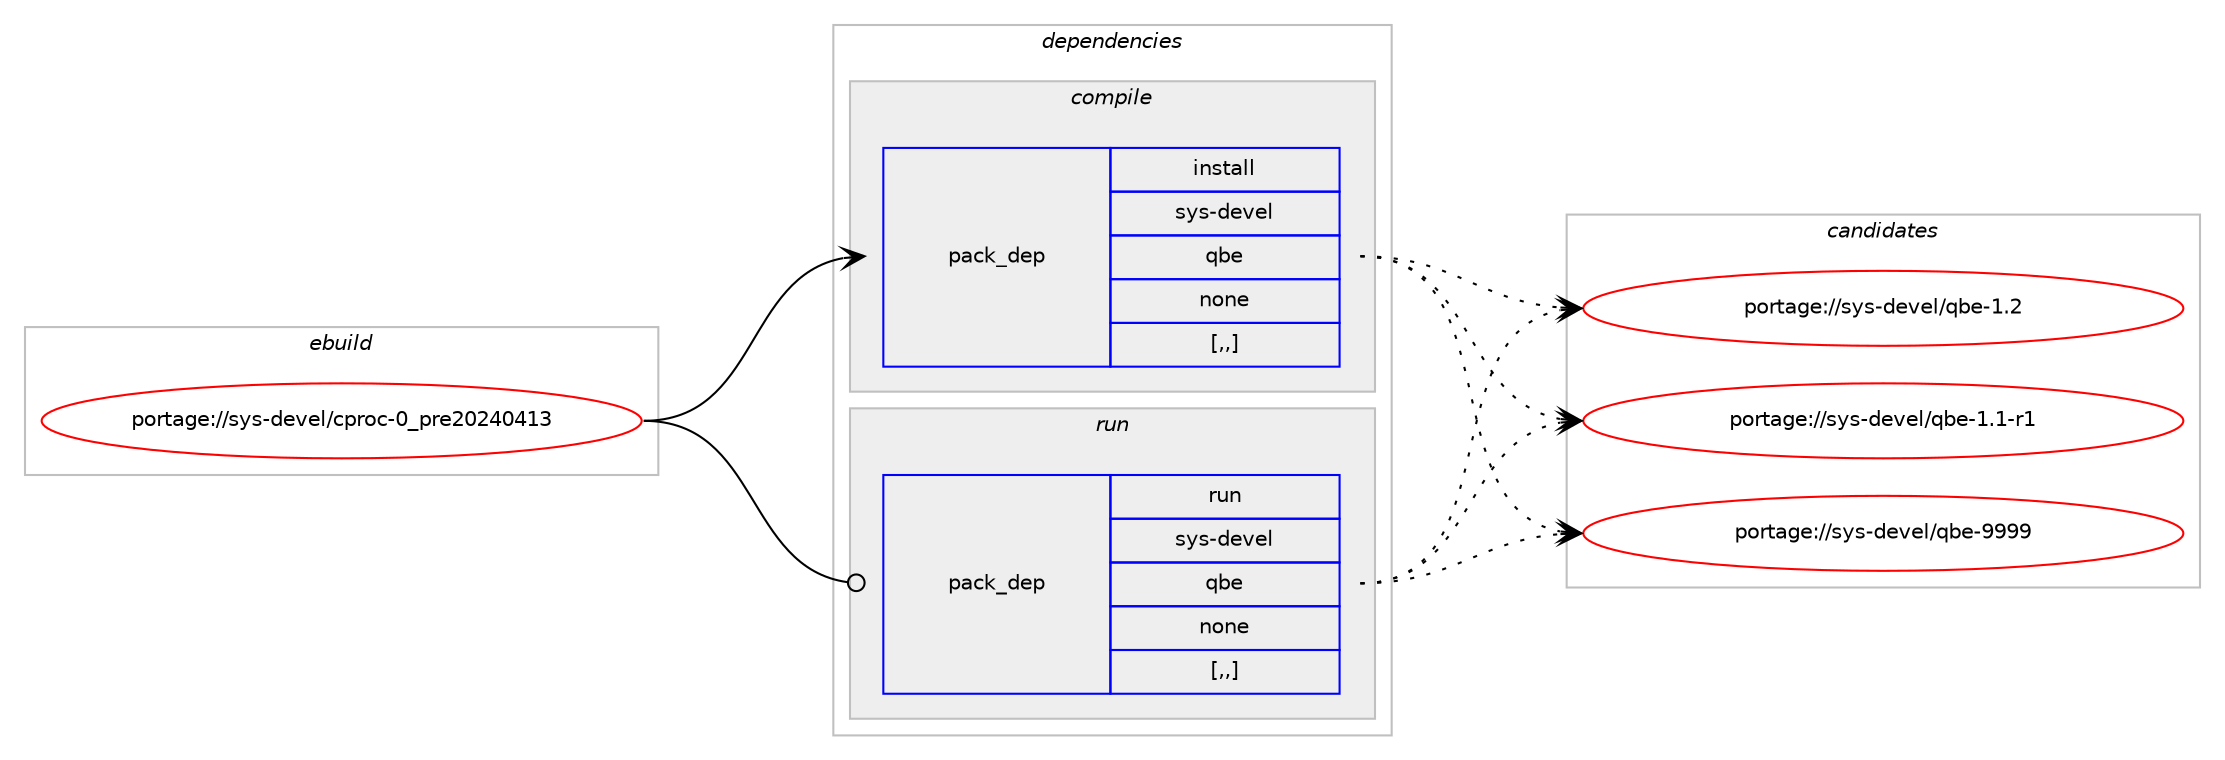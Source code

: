 digraph prolog {

# *************
# Graph options
# *************

newrank=true;
concentrate=true;
compound=true;
graph [rankdir=LR,fontname=Helvetica,fontsize=10,ranksep=1.5];#, ranksep=2.5, nodesep=0.2];
edge  [arrowhead=vee];
node  [fontname=Helvetica,fontsize=10];

# **********
# The ebuild
# **********

subgraph cluster_leftcol {
color=gray;
rank=same;
label=<<i>ebuild</i>>;
id [label="portage://sys-devel/cproc-0_pre20240413", color=red, width=4, href="../sys-devel/cproc-0_pre20240413.svg"];
}

# ****************
# The dependencies
# ****************

subgraph cluster_midcol {
color=gray;
label=<<i>dependencies</i>>;
subgraph cluster_compile {
fillcolor="#eeeeee";
style=filled;
label=<<i>compile</i>>;
subgraph pack312760 {
dependency430270 [label=<<TABLE BORDER="0" CELLBORDER="1" CELLSPACING="0" CELLPADDING="4" WIDTH="220"><TR><TD ROWSPAN="6" CELLPADDING="30">pack_dep</TD></TR><TR><TD WIDTH="110">install</TD></TR><TR><TD>sys-devel</TD></TR><TR><TD>qbe</TD></TR><TR><TD>none</TD></TR><TR><TD>[,,]</TD></TR></TABLE>>, shape=none, color=blue];
}
id:e -> dependency430270:w [weight=20,style="solid",arrowhead="vee"];
}
subgraph cluster_compileandrun {
fillcolor="#eeeeee";
style=filled;
label=<<i>compile and run</i>>;
}
subgraph cluster_run {
fillcolor="#eeeeee";
style=filled;
label=<<i>run</i>>;
subgraph pack312761 {
dependency430271 [label=<<TABLE BORDER="0" CELLBORDER="1" CELLSPACING="0" CELLPADDING="4" WIDTH="220"><TR><TD ROWSPAN="6" CELLPADDING="30">pack_dep</TD></TR><TR><TD WIDTH="110">run</TD></TR><TR><TD>sys-devel</TD></TR><TR><TD>qbe</TD></TR><TR><TD>none</TD></TR><TR><TD>[,,]</TD></TR></TABLE>>, shape=none, color=blue];
}
id:e -> dependency430271:w [weight=20,style="solid",arrowhead="odot"];
}
}

# **************
# The candidates
# **************

subgraph cluster_choices {
rank=same;
color=gray;
label=<<i>candidates</i>>;

subgraph choice312760 {
color=black;
nodesep=1;
choice1151211154510010111810110847113981014557575757 [label="portage://sys-devel/qbe-9999", color=red, width=4,href="../sys-devel/qbe-9999.svg"];
choice11512111545100101118101108471139810145494650 [label="portage://sys-devel/qbe-1.2", color=red, width=4,href="../sys-devel/qbe-1.2.svg"];
choice115121115451001011181011084711398101454946494511449 [label="portage://sys-devel/qbe-1.1-r1", color=red, width=4,href="../sys-devel/qbe-1.1-r1.svg"];
dependency430270:e -> choice1151211154510010111810110847113981014557575757:w [style=dotted,weight="100"];
dependency430270:e -> choice11512111545100101118101108471139810145494650:w [style=dotted,weight="100"];
dependency430270:e -> choice115121115451001011181011084711398101454946494511449:w [style=dotted,weight="100"];
}
subgraph choice312761 {
color=black;
nodesep=1;
choice1151211154510010111810110847113981014557575757 [label="portage://sys-devel/qbe-9999", color=red, width=4,href="../sys-devel/qbe-9999.svg"];
choice11512111545100101118101108471139810145494650 [label="portage://sys-devel/qbe-1.2", color=red, width=4,href="../sys-devel/qbe-1.2.svg"];
choice115121115451001011181011084711398101454946494511449 [label="portage://sys-devel/qbe-1.1-r1", color=red, width=4,href="../sys-devel/qbe-1.1-r1.svg"];
dependency430271:e -> choice1151211154510010111810110847113981014557575757:w [style=dotted,weight="100"];
dependency430271:e -> choice11512111545100101118101108471139810145494650:w [style=dotted,weight="100"];
dependency430271:e -> choice115121115451001011181011084711398101454946494511449:w [style=dotted,weight="100"];
}
}

}
